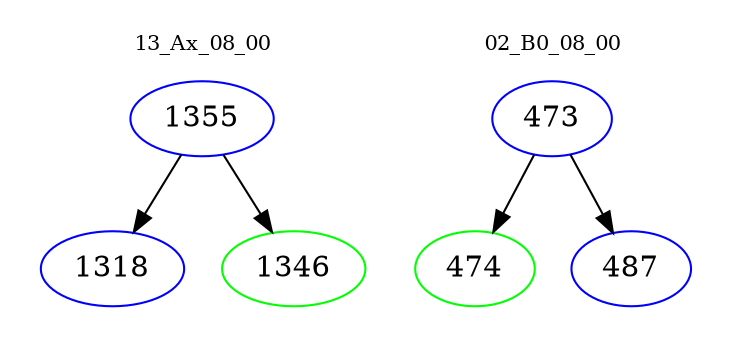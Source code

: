 digraph{
subgraph cluster_0 {
color = white
label = "13_Ax_08_00";
fontsize=10;
T0_1355 [label="1355", color="blue"]
T0_1355 -> T0_1318 [color="black"]
T0_1318 [label="1318", color="blue"]
T0_1355 -> T0_1346 [color="black"]
T0_1346 [label="1346", color="green"]
}
subgraph cluster_1 {
color = white
label = "02_B0_08_00";
fontsize=10;
T1_473 [label="473", color="blue"]
T1_473 -> T1_474 [color="black"]
T1_474 [label="474", color="green"]
T1_473 -> T1_487 [color="black"]
T1_487 [label="487", color="blue"]
}
}
